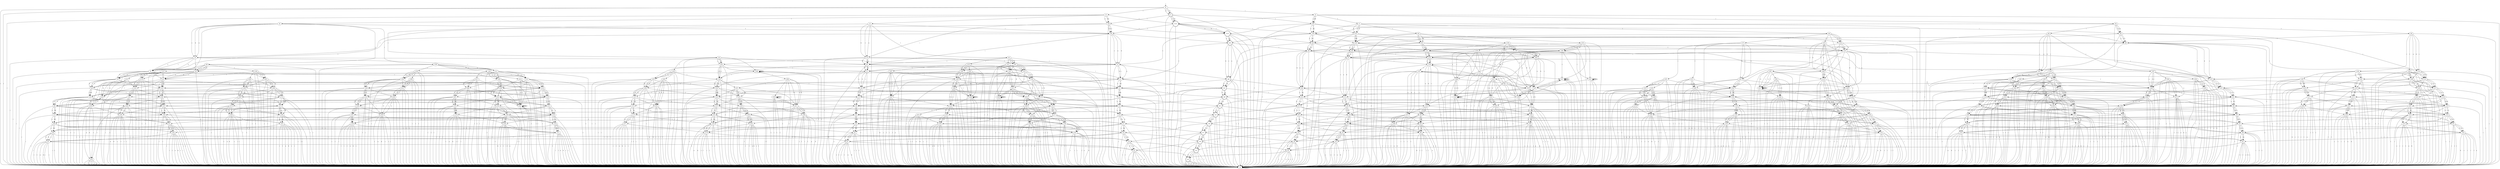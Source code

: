 digraph pda_L14 {
s0 [label="s0"];
s1 [label="s1", shape=doublecircle];
s2 [label="s2"];
s3 [label="s3"];
s4 [label="s4"];
s5 [label="s5"];
s6 [label="s6"];
s7 [label="s7"];
s8 [label="s8"];
s9 [label="s9"];
s10 [label="s10"];
s11 [label="s11"];
s12 [label="s12"];
s13 [label="s13"];
s14 [label="s14"];
s15 [label="s15"];
s16 [label="s16"];
s17 [label="s17"];
s18 [label="s18"];
s19 [label="s19"];
s20 [label="s20", shape=doublecircle];
s21 [label="s21"];
s22 [label="s22", shape=doublecircle];
s23 [label="s23"];
s24 [label="s24", shape=doublecircle];
s25 [label="s25", shape=doublecircle];
s26 [label="s26", shape=doublecircle];
s27 [label="s27", shape=doublecircle];
s28 [label="s28"];
s29 [label="s29"];
s30 [label="s30"];
s31 [label="s31"];
s32 [label="s32"];
s33 [label="s33"];
s34 [label="s34"];
s35 [label="s35"];
s36 [label="s36"];
s37 [label="s37"];
s38 [label="s38"];
s39 [label="s39"];
s40 [label="s40"];
s41 [label="s41"];
s42 [label="s42"];
s43 [label="s43"];
s44 [label="s44"];
s45 [label="s45"];
s46 [label="s46"];
s47 [label="s47"];
s48 [label="s48"];
s49 [label="s49"];
s50 [label="s50"];
s51 [label="s51"];
s52 [label="s52"];
s53 [label="s53"];
s54 [label="s54", shape=doublecircle];
s55 [label="s55"];
s56 [label="s56"];
s57 [label="s57"];
s58 [label="s58"];
s59 [label="s59"];
s60 [label="s60", shape=doublecircle];
s61 [label="s61", shape=doublecircle];
s62 [label="s62"];
s63 [label="s63"];
s64 [label="s64"];
s65 [label="s65", shape=doublecircle];
s66 [label="s66", shape=doublecircle];
s67 [label="s67"];
s68 [label="s68"];
s69 [label="s69"];
s70 [label="s70"];
s71 [label="s71"];
s72 [label="s72"];
s73 [label="s73"];
s74 [label="s74"];
s75 [label="s75"];
s76 [label="s76"];
s77 [label="s77"];
s78 [label="s78"];
s79 [label="s79"];
s80 [label="s80"];
s81 [label="s81"];
s82 [label="s82"];
s83 [label="s83"];
s84 [label="s84"];
s85 [label="s85"];
s86 [label="s86"];
s87 [label="s87"];
s88 [label="s88"];
s89 [label="s89"];
s90 [label="s90"];
s91 [label="s91"];
s92 [label="s92"];
s93 [label="s93"];
s94 [label="s94"];
s95 [label="s95"];
s96 [label="s96"];
s97 [label="s97"];
s98 [label="s98"];
s99 [label="s99"];
s100 [label="s100"];
s101 [label="s101"];
s102 [label="s102"];
s103 [label="s103"];
s104 [label="s104"];
s105 [label="s105"];
s106 [label="s106"];
s107 [label="s107"];
s108 [label="s108"];
s109 [label="s109"];
s110 [label="s110"];
s111 [label="s111"];
s112 [label="s112"];
s113 [label="s113"];
s114 [label="s114"];
s115 [label="s115"];
s116 [label="s116"];
s117 [label="s117"];
s118 [label="s118"];
s119 [label="s119"];
s120 [label="s120"];
s121 [label="s121"];
s122 [label="s122", shape=doublecircle];
s123 [label="s123", shape=doublecircle];
s124 [label="s124"];
s125 [label="s125"];
s126 [label="s126"];
s127 [label="s127"];
s128 [label="s128"];
s129 [label="s129"];
s130 [label="s130"];
s131 [label="s131"];
s132 [label="s132"];
s133 [label="s133"];
s134 [label="s134"];
s135 [label="s135"];
s136 [label="s136"];
s137 [label="s137"];
s138 [label="s138"];
s139 [label="s139"];
s140 [label="s140"];
s141 [label="s141"];
s142 [label="s142"];
s143 [label="s143"];
s144 [label="s144"];
s145 [label="s145"];
s146 [label="s146"];
s147 [label="s147"];
s148 [label="s148"];
s149 [label="s149"];
s150 [label="s150"];
s151 [label="s151"];
s152 [label="s152"];
s153 [label="s153"];
s154 [label="s154"];
s155 [label="s155"];
s156 [label="s156"];
s157 [label="s157"];
s158 [label="s158"];
s159 [label="s159"];
s160 [label="s160"];
s161 [label="s161"];
s162 [label="s162"];
s163 [label="s163"];
s164 [label="s164"];
s165 [label="s165"];
s166 [label="s166"];
s167 [label="s167"];
s168 [label="s168"];
s169 [label="s169"];
s170 [label="s170"];
s171 [label="s171"];
s172 [label="s172"];
s173 [label="s173"];
s174 [label="s174"];
s175 [label="s175"];
s176 [label="s176"];
s177 [label="s177"];
s178 [label="s178"];
s179 [label="s179"];
s180 [label="s180"];
s181 [label="s181"];
s182 [label="s182"];
s183 [label="s183"];
s184 [label="s184"];
s185 [label="s185"];
s186 [label="s186"];
s187 [label="s187"];
s188 [label="s188"];
s189 [label="s189"];
s190 [label="s190"];
s191 [label="s191"];
s192 [label="s192"];
s193 [label="s193"];
s194 [label="s194"];
s195 [label="s195"];
s196 [label="s196"];
s197 [label="s197"];
s198 [label="s198"];
s199 [label="s199"];
s200 [label="s200"];
s201 [label="s201"];
s202 [label="s202"];
s203 [label="s203"];
s204 [label="s204"];
s205 [label="s205"];
s206 [label="s206"];
s207 [label="s207"];
s208 [label="s208"];
s209 [label="s209"];
s210 [label="s210"];
s211 [label="s211"];
s212 [label="s212"];
s213 [label="s213"];
s214 [label="s214"];
s215 [label="s215"];
s216 [label="s216"];
s217 [label="s217"];
s218 [label="s218"];
s219 [label="s219"];
s220 [label="s220"];
s221 [label="s221"];
s222 [label="s222"];
s223 [label="s223"];
s224 [label="s224"];
s225 [label="s225"];
s226 [label="s226"];
s227 [label="s227"];
s228 [label="s228"];
s229 [label="s229"];
s230 [label="s230"];
s231 [label="s231"];
s232 [label="s232"];
s233 [label="s233"];
s234 [label="s234"];
s235 [label="s235"];
s236 [label="s236"];
s237 [label="s237"];
s238 [label="s238"];
s239 [label="s239"];
s240 [label="s240"];
s241 [label="s241"];
s242 [label="s242"];
s243 [label="s243"];
s244 [label="s244"];
s245 [label="s245"];
s246 [label="s246"];
s247 [label="s247"];
s248 [label="s248"];
s249 [label="s249"];
s250 [label="s250"];
s251 [label="s251"];
s252 [label="s252"];
s253 [label="s253"];
s254 [label="s254"];
s255 [label="s255"];
s256 [label="s256"];
s257 [label="s257"];
s258 [label="s258"];
s259 [label="s259"];
s260 [label="s260"];
s261 [label="s261"];
s262 [label="s262"];
s263 [label="s263"];
s264 [label="s264"];
s265 [label="s265"];
s266 [label="s266"];
s267 [label="s267"];
s268 [label="s268"];
s269 [label="s269"];
s270 [label="s270"];
s271 [label="s271"];
s272 [label="s272"];
s273 [label="s273"];
s274 [label="s274"];
s275 [label="s275"];
s276 [label="s276"];
s277 [label="s277"];
s278 [label="s278"];
s279 [label="s279"];
s280 [label="s280"];
s281 [label="s281"];
s282 [label="s282"];
s283 [label="s283"];
s284 [label="s284"];
s285 [label="s285"];
s286 [label="s286"];
s287 [label="s287"];
s288 [label="s288"];
s289 [label="s289"];
s290 [label="s290"];
s291 [label="s291"];
s292 [label="s292"];
s293 [label="s293"];
s294 [label="s294"];
s295 [label="s295"];
s296 [label="s296"];
s297 [label="s297"];
s298 [label="s298"];
s299 [label="s299"];
s300 [label="s300"];
s301 [label="s301"];
s302 [label="s302"];
s303 [label="s303"];
s304 [label="s304"];
s305 [label="s305"];
s306 [label="s306"];
s307 [label="s307"];
s308 [label="s308"];
s309 [label="s309"];
s310 [label="s310"];
s311 [label="s311"];
s312 [label="s312"];
s313 [label="s313"];
s314 [label="s314"];
s315 [label="s315"];
s316 [label="s316"];
s317 [label="s317"];
s318 [label="s318"];
s319 [label="s319"];
s320 [label="s320"];
s321 [label="s321"];
s322 [label="s322"];
s323 [label="s323"];
s324 [label="s324"];
s325 [label="s325"];
s326 [label="s326"];
s327 [label="s327"];
s328 [label="s328"];
s329 [label="s329"];
s330 [label="s330"];
s331 [label="s331"];
s332 [label="s332"];
s333 [label="s333"];
s334 [label="s334"];
s335 [label="s335"];
s336 [label="s336"];
s0 -> s2  [label="("];
s0 -> s3  [label="["];
s0 -> s1  [label="a"];
s0 -> s1  [label="b"];
s0 -> s1  [label="c"];
s0 -> s4  [label=")"];
s0 -> s4  [label="]"];
s1 -> s99  [label="("];
s1 -> s49  [label="["];
s1 -> s122  [label="a"];
s1 -> s122  [label="b"];
s1 -> s122  [label="c"];
s1 -> s4  [label=")"];
s1 -> s4  [label="]"];
s2 -> s34  [label="("];
s2 -> s7  [label="["];
s2 -> s99  [label="a"];
s2 -> s99  [label="b"];
s2 -> s99  [label="c"];
s2 -> s122  [label=")"];
s2 -> s4  [label="]"];
s3 -> s5  [label="("];
s3 -> s6  [label="["];
s3 -> s49  [label="a"];
s3 -> s49  [label="b"];
s3 -> s49  [label="c"];
s3 -> s4  [label=")"];
s3 -> s122  [label="]"];
s4 -> s4  [label="("];
s4 -> s4  [label="["];
s4 -> s4  [label="a"];
s4 -> s4  [label="b"];
s4 -> s4  [label="c"];
s4 -> s4  [label=")"];
s4 -> s4  [label="]"];
s5 -> s79  [label="("];
s5 -> s31  [label="["];
s5 -> s74  [label="a"];
s5 -> s74  [label="b"];
s5 -> s74  [label="c"];
s5 -> s64  [label=")"];
s5 -> s4  [label="]"];
s6 -> s109  [label="("];
s6 -> s38  [label="["];
s6 -> s8  [label="a"];
s6 -> s8  [label="b"];
s6 -> s8  [label="c"];
s6 -> s4  [label=")"];
s6 -> s64  [label="]"];
s7 -> s45  [label="("];
s7 -> s44  [label="["];
s7 -> s210  [label="a"];
s7 -> s210  [label="b"];
s7 -> s210  [label="c"];
s7 -> s4  [label=")"];
s7 -> s100  [label="]"];
s8 -> s112  [label="("];
s8 -> s50  [label="["];
s8 -> s9  [label="a"];
s8 -> s9  [label="b"];
s8 -> s9  [label="c"];
s8 -> s4  [label=")"];
s8 -> s75  [label="]"];
s9 -> s113  [label="("];
s9 -> s52  [label="["];
s9 -> s10  [label="a"];
s9 -> s10  [label="b"];
s9 -> s10  [label="c"];
s9 -> s4  [label=")"];
s9 -> s11  [label="]"];
s10 -> s134  [label="("];
s10 -> s105  [label="["];
s10 -> s40  [label="a"];
s10 -> s40  [label="b"];
s10 -> s40  [label="c"];
s10 -> s4  [label=")"];
s10 -> s12  [label="]"];
s11 -> s35  [label="("];
s11 -> s40  [label="["];
s11 -> s12  [label="a"];
s11 -> s12  [label="b"];
s11 -> s12  [label="c"];
s11 -> s4  [label=")"];
s11 -> s54  [label="]"];
s12 -> s73  [label="("];
s12 -> s53  [label="["];
s12 -> s13  [label="a"];
s12 -> s13  [label="b"];
s12 -> s13  [label="c"];
s12 -> s4  [label=")"];
s12 -> s60  [label="]"];
s13 -> s36  [label="("];
s13 -> s62  [label="["];
s13 -> s14  [label="a"];
s13 -> s14  [label="b"];
s13 -> s14  [label="c"];
s13 -> s4  [label=")"];
s13 -> s61  [label="]"];
s14 -> s42  [label="("];
s14 -> s15  [label="["];
s14 -> s16  [label="a"];
s14 -> s16  [label="b"];
s14 -> s16  [label="c"];
s14 -> s4  [label=")"];
s14 -> s25  [label="]"];
s15 -> s118  [label="("];
s15 -> s51  [label="["];
s15 -> s46  [label="a"];
s15 -> s46  [label="b"];
s15 -> s46  [label="c"];
s15 -> s4  [label=")"];
s15 -> s17  [label="]"];
s16 -> s43  [label="("];
s16 -> s46  [label="["];
s16 -> s17  [label="a"];
s16 -> s17  [label="b"];
s16 -> s17  [label="c"];
s16 -> s4  [label=")"];
s16 -> s26  [label="]"];
s17 -> s41  [label="("];
s17 -> s48  [label="["];
s17 -> s18  [label="a"];
s17 -> s18  [label="b"];
s17 -> s18  [label="c"];
s17 -> s4  [label=")"];
s17 -> s27  [label="]"];
s18 -> s37  [label="("];
s18 -> s47  [label="["];
s18 -> s19  [label="a"];
s18 -> s19  [label="b"];
s18 -> s19  [label="c"];
s18 -> s4  [label=")"];
s18 -> s20  [label="]"];
s19 -> s4  [label="("];
s19 -> s4  [label="["];
s19 -> s21  [label="a"];
s19 -> s21  [label="b"];
s19 -> s21  [label="c"];
s19 -> s4  [label=")"];
s19 -> s22  [label="]"];
s20 -> s23  [label="("];
s20 -> s21  [label="["];
s20 -> s22  [label="a"];
s20 -> s22  [label="b"];
s20 -> s22  [label="c"];
s20 -> s4  [label=")"];
s20 -> s4  [label="]"];
s21 -> s4  [label="("];
s21 -> s4  [label="["];
s21 -> s4  [label="a"];
s21 -> s4  [label="b"];
s21 -> s4  [label="c"];
s21 -> s4  [label=")"];
s21 -> s24  [label="]"];
s22 -> s4  [label="("];
s22 -> s4  [label="["];
s22 -> s24  [label="a"];
s22 -> s24  [label="b"];
s22 -> s24  [label="c"];
s22 -> s4  [label=")"];
s22 -> s4  [label="]"];
s23 -> s4  [label="("];
s23 -> s4  [label="["];
s23 -> s4  [label="a"];
s23 -> s4  [label="b"];
s23 -> s4  [label="c"];
s23 -> s24  [label=")"];
s23 -> s4  [label="]"];
s24 -> s4  [label="("];
s24 -> s4  [label="["];
s24 -> s4  [label="a"];
s24 -> s4  [label="b"];
s24 -> s4  [label="c"];
s24 -> s4  [label=")"];
s24 -> s4  [label="]"];
s25 -> s28  [label="("];
s25 -> s17  [label="["];
s25 -> s26  [label="a"];
s25 -> s26  [label="b"];
s25 -> s26  [label="c"];
s25 -> s4  [label=")"];
s25 -> s4  [label="]"];
s26 -> s29  [label="("];
s26 -> s18  [label="["];
s26 -> s27  [label="a"];
s26 -> s27  [label="b"];
s26 -> s27  [label="c"];
s26 -> s4  [label=")"];
s26 -> s4  [label="]"];
s27 -> s30  [label="("];
s27 -> s19  [label="["];
s27 -> s20  [label="a"];
s27 -> s20  [label="b"];
s27 -> s20  [label="c"];
s27 -> s4  [label=")"];
s27 -> s4  [label="]"];
s28 -> s80  [label="("];
s28 -> s32  [label="["];
s28 -> s29  [label="a"];
s28 -> s29  [label="b"];
s28 -> s29  [label="c"];
s28 -> s27  [label=")"];
s28 -> s4  [label="]"];
s29 -> s81  [label="("];
s29 -> s33  [label="["];
s29 -> s30  [label="a"];
s29 -> s30  [label="b"];
s29 -> s30  [label="c"];
s29 -> s20  [label=")"];
s29 -> s4  [label="]"];
s30 -> s4  [label="("];
s30 -> s4  [label="["];
s30 -> s23  [label="a"];
s30 -> s23  [label="b"];
s30 -> s23  [label="c"];
s30 -> s22  [label=")"];
s30 -> s4  [label="]"];
s31 -> s211  [label="("];
s31 -> s153  [label="["];
s31 -> s242  [label="a"];
s31 -> s242  [label="b"];
s31 -> s242  [label="c"];
s31 -> s4  [label=")"];
s31 -> s67  [label="]"];
s32 -> s4  [label="("];
s32 -> s4  [label="["];
s32 -> s33  [label="a"];
s32 -> s33  [label="b"];
s32 -> s33  [label="c"];
s32 -> s4  [label=")"];
s32 -> s30  [label="]"];
s33 -> s4  [label="("];
s33 -> s4  [label="["];
s33 -> s4  [label="a"];
s33 -> s4  [label="b"];
s33 -> s4  [label="c"];
s33 -> s4  [label=")"];
s33 -> s23  [label="]"];
s34 -> s84  [label="("];
s34 -> s39  [label="["];
s34 -> s85  [label="a"];
s34 -> s85  [label="b"];
s34 -> s85  [label="c"];
s34 -> s100  [label=")"];
s34 -> s4  [label="]"];
s35 -> s161  [label="("];
s35 -> s76  [label="["];
s35 -> s73  [label="a"];
s35 -> s73  [label="b"];
s35 -> s73  [label="c"];
s35 -> s13  [label=")"];
s35 -> s4  [label="]"];
s36 -> s82  [label="("];
s36 -> s77  [label="["];
s36 -> s42  [label="a"];
s36 -> s42  [label="b"];
s36 -> s42  [label="c"];
s36 -> s16  [label=")"];
s36 -> s4  [label="]"];
s37 -> s4  [label="("];
s37 -> s4  [label="["];
s37 -> s4  [label="a"];
s37 -> s4  [label="b"];
s37 -> s4  [label="c"];
s37 -> s21  [label=")"];
s37 -> s4  [label="]"];
s38 -> s110  [label="("];
s38 -> s138  [label="["];
s38 -> s50  [label="a"];
s38 -> s50  [label="b"];
s38 -> s50  [label="c"];
s38 -> s4  [label=")"];
s38 -> s9  [label="]"];
s39 -> s146  [label="("];
s39 -> s238  [label="["];
s39 -> s114  [label="a"];
s39 -> s114  [label="b"];
s39 -> s114  [label="c"];
s39 -> s4  [label=")"];
s39 -> s90  [label="]"];
s40 -> s119  [label="("];
s40 -> s106  [label="["];
s40 -> s53  [label="a"];
s40 -> s53  [label="b"];
s40 -> s53  [label="c"];
s40 -> s4  [label=")"];
s40 -> s13  [label="]"];
s41 -> s4  [label="("];
s41 -> s4  [label="["];
s41 -> s37  [label="a"];
s41 -> s37  [label="b"];
s41 -> s37  [label="c"];
s41 -> s19  [label=")"];
s41 -> s4  [label="]"];
s42 -> s139  [label="("];
s42 -> s156  [label="["];
s42 -> s43  [label="a"];
s42 -> s43  [label="b"];
s42 -> s43  [label="c"];
s42 -> s17  [label=")"];
s42 -> s4  [label="]"];
s43 -> s179  [label="("];
s43 -> s104  [label="["];
s43 -> s41  [label="a"];
s43 -> s41  [label="b"];
s43 -> s41  [label="c"];
s43 -> s18  [label=")"];
s43 -> s4  [label="]"];
s44 -> s173  [label="("];
s44 -> s225  [label="["];
s44 -> s234  [label="a"];
s44 -> s234  [label="b"];
s44 -> s234  [label="c"];
s44 -> s4  [label=")"];
s44 -> s160  [label="]"];
s45 -> s136  [label="("];
s45 -> s102  [label="["];
s45 -> s92  [label="a"];
s45 -> s92  [label="b"];
s45 -> s92  [label="c"];
s45 -> s160  [label=")"];
s45 -> s4  [label="]"];
s46 -> s111  [label="("];
s46 -> s182  [label="["];
s46 -> s48  [label="a"];
s46 -> s48  [label="b"];
s46 -> s48  [label="c"];
s46 -> s4  [label=")"];
s46 -> s18  [label="]"];
s47 -> s4  [label="("];
s47 -> s4  [label="["];
s47 -> s4  [label="a"];
s47 -> s4  [label="b"];
s47 -> s4  [label="c"];
s47 -> s4  [label=")"];
s47 -> s21  [label="]"];
s48 -> s4  [label="("];
s48 -> s4  [label="["];
s48 -> s47  [label="a"];
s48 -> s47  [label="b"];
s48 -> s47  [label="c"];
s48 -> s4  [label=")"];
s48 -> s19  [label="]"];
s49 -> s74  [label="("];
s49 -> s8  [label="["];
s49 -> s64  [label="a"];
s49 -> s64  [label="b"];
s49 -> s64  [label="c"];
s49 -> s4  [label=")"];
s49 -> s123  [label="]"];
s50 -> s178  [label="("];
s50 -> s262  [label="["];
s50 -> s52  [label="a"];
s50 -> s52  [label="b"];
s50 -> s52  [label="c"];
s50 -> s4  [label=")"];
s50 -> s10  [label="]"];
s51 -> s4  [label="("];
s51 -> s4  [label="["];
s51 -> s182  [label="a"];
s51 -> s182  [label="b"];
s51 -> s182  [label="c"];
s51 -> s4  [label=")"];
s51 -> s48  [label="]"];
s52 -> s142  [label="("];
s52 -> s263  [label="["];
s52 -> s105  [label="a"];
s52 -> s105  [label="b"];
s52 -> s105  [label="c"];
s52 -> s4  [label=")"];
s52 -> s40  [label="]"];
s53 -> s121  [label="("];
s53 -> s107  [label="["];
s53 -> s62  [label="a"];
s53 -> s62  [label="b"];
s53 -> s62  [label="c"];
s53 -> s4  [label=")"];
s53 -> s14  [label="]"];
s54 -> s55  [label="("];
s54 -> s13  [label="["];
s54 -> s60  [label="a"];
s54 -> s60  [label="b"];
s54 -> s60  [label="c"];
s54 -> s4  [label=")"];
s54 -> s4  [label="]"];
s55 -> s86  [label="("];
s55 -> s56  [label="["];
s55 -> s57  [label="a"];
s55 -> s57  [label="b"];
s55 -> s57  [label="c"];
s55 -> s61  [label=")"];
s55 -> s4  [label="]"];
s56 -> s93  [label="("];
s56 -> s103  [label="["];
s56 -> s58  [label="a"];
s56 -> s58  [label="b"];
s56 -> s58  [label="c"];
s56 -> s4  [label=")"];
s56 -> s63  [label="]"];
s57 -> s83  [label="("];
s57 -> s58  [label="["];
s57 -> s63  [label="a"];
s57 -> s63  [label="b"];
s57 -> s63  [label="c"];
s57 -> s25  [label=")"];
s57 -> s4  [label="]"];
s58 -> s94  [label="("];
s58 -> s117  [label="["];
s58 -> s59  [label="a"];
s58 -> s59  [label="b"];
s58 -> s59  [label="c"];
s58 -> s4  [label=")"];
s58 -> s28  [label="]"];
s59 -> s95  [label="("];
s59 -> s151  [label="["];
s59 -> s32  [label="a"];
s59 -> s32  [label="b"];
s59 -> s32  [label="c"];
s59 -> s4  [label=")"];
s59 -> s29  [label="]"];
s60 -> s57  [label="("];
s60 -> s14  [label="["];
s60 -> s61  [label="a"];
s60 -> s61  [label="b"];
s60 -> s61  [label="c"];
s60 -> s4  [label=")"];
s60 -> s4  [label="]"];
s61 -> s63  [label="("];
s61 -> s16  [label="["];
s61 -> s25  [label="a"];
s61 -> s25  [label="b"];
s61 -> s25  [label="c"];
s61 -> s4  [label=")"];
s61 -> s4  [label="]"];
s62 -> s120  [label="("];
s62 -> s108  [label="["];
s62 -> s15  [label="a"];
s62 -> s15  [label="b"];
s62 -> s15  [label="c"];
s62 -> s4  [label=")"];
s62 -> s16  [label="]"];
s63 -> s87  [label="("];
s63 -> s59  [label="["];
s63 -> s28  [label="a"];
s63 -> s28  [label="b"];
s63 -> s28  [label="c"];
s63 -> s26  [label=")"];
s63 -> s4  [label="]"];
s64 -> s67  [label="("];
s64 -> s9  [label="["];
s64 -> s75  [label="a"];
s64 -> s75  [label="b"];
s64 -> s75  [label="c"];
s64 -> s4  [label=")"];
s64 -> s65  [label="]"];
s65 -> s68  [label="("];
s65 -> s11  [label="["];
s65 -> s66  [label="a"];
s65 -> s66  [label="b"];
s65 -> s66  [label="c"];
s65 -> s4  [label=")"];
s65 -> s4  [label="]"];
s66 -> s69  [label="("];
s66 -> s12  [label="["];
s66 -> s54  [label="a"];
s66 -> s54  [label="b"];
s66 -> s54  [label="c"];
s66 -> s4  [label=")"];
s66 -> s4  [label="]"];
s67 -> s201  [label="("];
s67 -> s152  [label="["];
s67 -> s71  [label="a"];
s67 -> s71  [label="b"];
s67 -> s71  [label="c"];
s67 -> s11  [label=")"];
s67 -> s4  [label="]"];
s68 -> s101  [label="("];
s68 -> s70  [label="["];
s68 -> s69  [label="a"];
s68 -> s69  [label="b"];
s68 -> s69  [label="c"];
s68 -> s54  [label=")"];
s68 -> s4  [label="]"];
s69 -> s91  [label="("];
s69 -> s72  [label="["];
s69 -> s55  [label="a"];
s69 -> s55  [label="b"];
s69 -> s55  [label="c"];
s69 -> s60  [label=")"];
s69 -> s4  [label="]"];
s70 -> s130  [label="("];
s70 -> s169  [label="["];
s70 -> s72  [label="a"];
s70 -> s72  [label="b"];
s70 -> s72  [label="c"];
s70 -> s4  [label=")"];
s70 -> s55  [label="]"];
s71 -> s162  [label="("];
s71 -> s159  [label="["];
s71 -> s35  [label="a"];
s71 -> s35  [label="b"];
s71 -> s35  [label="c"];
s71 -> s12  [label=")"];
s71 -> s4  [label="]"];
s72 -> s144  [label="("];
s72 -> s154  [label="["];
s72 -> s56  [label="a"];
s72 -> s56  [label="b"];
s72 -> s56  [label="c"];
s72 -> s4  [label=")"];
s72 -> s57  [label="]"];
s73 -> s137  [label="("];
s73 -> s78  [label="["];
s73 -> s36  [label="a"];
s73 -> s36  [label="b"];
s73 -> s36  [label="c"];
s73 -> s14  [label=")"];
s73 -> s4  [label="]"];
s74 -> s202  [label="("];
s74 -> s242  [label="["];
s74 -> s67  [label="a"];
s74 -> s67  [label="b"];
s74 -> s67  [label="c"];
s74 -> s75  [label=")"];
s74 -> s4  [label="]"];
s75 -> s71  [label="("];
s75 -> s10  [label="["];
s75 -> s11  [label="a"];
s75 -> s11  [label="b"];
s75 -> s11  [label="c"];
s75 -> s4  [label=")"];
s75 -> s66  [label="]"];
s76 -> s246  [label="("];
s76 -> s232  [label="["];
s76 -> s78  [label="a"];
s76 -> s78  [label="b"];
s76 -> s78  [label="c"];
s76 -> s4  [label=")"];
s76 -> s36  [label="]"];
s77 -> s298  [label="("];
s77 -> s256  [label="["];
s77 -> s156  [label="a"];
s77 -> s156  [label="b"];
s77 -> s156  [label="c"];
s77 -> s4  [label=")"];
s77 -> s43  [label="]"];
s78 -> s324  [label="("];
s78 -> s233  [label="["];
s78 -> s77  [label="a"];
s78 -> s77  [label="b"];
s78 -> s77  [label="c"];
s78 -> s4  [label=")"];
s78 -> s42  [label="]"];
s79 -> s166  [label="("];
s79 -> s140  [label="["];
s79 -> s202  [label="a"];
s79 -> s202  [label="b"];
s79 -> s202  [label="c"];
s79 -> s67  [label=")"];
s79 -> s4  [label="]"];
s80 -> s4  [label="("];
s80 -> s4  [label="["];
s80 -> s81  [label="a"];
s80 -> s81  [label="b"];
s80 -> s81  [label="c"];
s80 -> s30  [label=")"];
s80 -> s4  [label="]"];
s81 -> s4  [label="("];
s81 -> s4  [label="["];
s81 -> s4  [label="a"];
s81 -> s4  [label="b"];
s81 -> s4  [label="c"];
s81 -> s23  [label=")"];
s81 -> s4  [label="]"];
s82 -> s241  [label="("];
s82 -> s277  [label="["];
s82 -> s139  [label="a"];
s82 -> s139  [label="b"];
s82 -> s139  [label="c"];
s82 -> s43  [label=")"];
s82 -> s4  [label="]"];
s83 -> s89  [label="("];
s83 -> s97  [label="["];
s83 -> s87  [label="a"];
s83 -> s87  [label="b"];
s83 -> s87  [label="c"];
s83 -> s28  [label=")"];
s83 -> s4  [label="]"];
s84 -> s141  [label="("];
s84 -> s197  [label="["];
s84 -> s207  [label="a"];
s84 -> s207  [label="b"];
s84 -> s207  [label="c"];
s84 -> s90  [label=")"];
s84 -> s4  [label="]"];
s85 -> s207  [label="("];
s85 -> s114  [label="["];
s85 -> s90  [label="a"];
s85 -> s90  [label="b"];
s85 -> s90  [label="c"];
s85 -> s88  [label=")"];
s85 -> s4  [label="]"];
s86 -> s98  [label="("];
s86 -> s133  [label="["];
s86 -> s83  [label="a"];
s86 -> s83  [label="b"];
s86 -> s83  [label="c"];
s86 -> s63  [label=")"];
s86 -> s4  [label="]"];
s87 -> s125  [label="("];
s87 -> s145  [label="["];
s87 -> s80  [label="a"];
s87 -> s80  [label="b"];
s87 -> s80  [label="c"];
s87 -> s29  [label=")"];
s87 -> s4  [label="]"];
s88 -> s135  [label="("];
s88 -> s96  [label="["];
s88 -> s68  [label="a"];
s88 -> s68  [label="b"];
s88 -> s68  [label="c"];
s88 -> s66  [label=")"];
s88 -> s4  [label="]"];
s89 -> s4  [label="("];
s89 -> s4  [label="["];
s89 -> s125  [label="a"];
s89 -> s125  [label="b"];
s89 -> s125  [label="c"];
s89 -> s80  [label=")"];
s89 -> s4  [label="]"];
s90 -> s126  [label="("];
s90 -> s115  [label="["];
s90 -> s135  [label="a"];
s90 -> s135  [label="b"];
s90 -> s135  [label="c"];
s90 -> s68  [label=")"];
s90 -> s4  [label="]"];
s91 -> s127  [label="("];
s91 -> s116  [label="["];
s91 -> s86  [label="a"];
s91 -> s86  [label="b"];
s91 -> s86  [label="c"];
s91 -> s57  [label=")"];
s91 -> s4  [label="]"];
s92 -> s196  [label="("];
s92 -> s208  [label="["];
s92 -> s131  [label="a"];
s92 -> s131  [label="b"];
s92 -> s131  [label="c"];
s92 -> s96  [label=")"];
s92 -> s4  [label="]"];
s93 -> s183  [label="("];
s93 -> s209  [label="["];
s93 -> s94  [label="a"];
s93 -> s94  [label="b"];
s93 -> s94  [label="c"];
s93 -> s59  [label=")"];
s93 -> s4  [label="]"];
s94 -> s4  [label="("];
s94 -> s4  [label="["];
s94 -> s95  [label="a"];
s94 -> s95  [label="b"];
s94 -> s95  [label="c"];
s94 -> s32  [label=")"];
s94 -> s4  [label="]"];
s95 -> s4  [label="("];
s95 -> s4  [label="["];
s95 -> s4  [label="a"];
s95 -> s4  [label="b"];
s95 -> s4  [label="c"];
s95 -> s33  [label=")"];
s95 -> s4  [label="]"];
s96 -> s132  [label="("];
s96 -> s186  [label="["];
s96 -> s70  [label="a"];
s96 -> s70  [label="b"];
s96 -> s70  [label="c"];
s96 -> s4  [label=")"];
s96 -> s69  [label="]"];
s97 -> s4  [label="("];
s97 -> s4  [label="["];
s97 -> s145  [label="a"];
s97 -> s145  [label="b"];
s97 -> s145  [label="c"];
s97 -> s4  [label=")"];
s97 -> s80  [label="]"];
s98 -> s248  [label="("];
s98 -> s273  [label="["];
s98 -> s89  [label="a"];
s98 -> s89  [label="b"];
s98 -> s89  [label="c"];
s98 -> s87  [label=")"];
s98 -> s4  [label="]"];
s99 -> s85  [label="("];
s99 -> s210  [label="["];
s99 -> s100  [label="a"];
s99 -> s100  [label="b"];
s99 -> s100  [label="c"];
s99 -> s123  [label=")"];
s99 -> s4  [label="]"];
s100 -> s90  [label="("];
s100 -> s160  [label="["];
s100 -> s88  [label="a"];
s100 -> s88  [label="b"];
s100 -> s88  [label="c"];
s100 -> s65  [label=")"];
s100 -> s4  [label="]"];
s101 -> s128  [label="("];
s101 -> s124  [label="["];
s101 -> s91  [label="a"];
s101 -> s91  [label="b"];
s101 -> s91  [label="c"];
s101 -> s55  [label=")"];
s101 -> s4  [label="]"];
s102 -> s331  [label="("];
s102 -> s257  [label="["];
s102 -> s208  [label="a"];
s102 -> s208  [label="b"];
s102 -> s208  [label="c"];
s102 -> s4  [label=")"];
s102 -> s131  [label="]"];
s103 -> s243  [label="("];
s103 -> s255  [label="["];
s103 -> s117  [label="a"];
s103 -> s117  [label="b"];
s103 -> s117  [label="c"];
s103 -> s4  [label=")"];
s103 -> s59  [label="]"];
s104 -> s4  [label="("];
s104 -> s4  [label="["];
s104 -> s4  [label="a"];
s104 -> s4  [label="b"];
s104 -> s4  [label="c"];
s104 -> s4  [label=")"];
s104 -> s37  [label="]"];
s105 -> s143  [label="("];
s105 -> s170  [label="["];
s105 -> s106  [label="a"];
s105 -> s106  [label="b"];
s105 -> s106  [label="c"];
s105 -> s4  [label=")"];
s105 -> s53  [label="]"];
s106 -> s194  [label="("];
s106 -> s171  [label="["];
s106 -> s107  [label="a"];
s106 -> s107  [label="b"];
s106 -> s107  [label="c"];
s106 -> s4  [label=")"];
s106 -> s62  [label="]"];
s107 -> s195  [label="("];
s107 -> s236  [label="["];
s107 -> s108  [label="a"];
s107 -> s108  [label="b"];
s107 -> s108  [label="c"];
s107 -> s4  [label=")"];
s107 -> s15  [label="]"];
s108 -> s4  [label="("];
s108 -> s237  [label="["];
s108 -> s51  [label="a"];
s108 -> s51  [label="b"];
s108 -> s51  [label="c"];
s108 -> s4  [label=")"];
s108 -> s46  [label="]"];
s109 -> s190  [label="("];
s109 -> s158  [label="["];
s109 -> s112  [label="a"];
s109 -> s112  [label="b"];
s109 -> s112  [label="c"];
s109 -> s9  [label=")"];
s109 -> s4  [label="]"];
s110 -> s4  [label="("];
s110 -> s213  [label="["];
s110 -> s178  [label="a"];
s110 -> s178  [label="b"];
s110 -> s178  [label="c"];
s110 -> s52  [label=")"];
s110 -> s4  [label="]"];
s111 -> s4  [label="("];
s111 -> s4  [label="["];
s111 -> s4  [label="a"];
s111 -> s4  [label="b"];
s111 -> s4  [label="c"];
s111 -> s47  [label=")"];
s111 -> s4  [label="]"];
s112 -> s205  [label="("];
s112 -> s163  [label="["];
s112 -> s113  [label="a"];
s112 -> s113  [label="b"];
s112 -> s113  [label="c"];
s112 -> s10  [label=")"];
s112 -> s4  [label="]"];
s113 -> s206  [label="("];
s113 -> s164  [label="["];
s113 -> s134  [label="a"];
s113 -> s134  [label="b"];
s113 -> s134  [label="c"];
s113 -> s40  [label=")"];
s113 -> s4  [label="]"];
s114 -> s261  [label="("];
s114 -> s288  [label="["];
s114 -> s115  [label="a"];
s114 -> s115  [label="b"];
s114 -> s115  [label="c"];
s114 -> s4  [label=")"];
s114 -> s135  [label="]"];
s115 -> s150  [label="("];
s115 -> s252  [label="["];
s115 -> s172  [label="a"];
s115 -> s172  [label="b"];
s115 -> s172  [label="c"];
s115 -> s4  [label=")"];
s115 -> s101  [label="]"];
s116 -> s200  [label="("];
s116 -> s253  [label="["];
s116 -> s133  [label="a"];
s116 -> s133  [label="b"];
s116 -> s133  [label="c"];
s116 -> s4  [label=")"];
s116 -> s83  [label="]"];
s117 -> s4  [label="("];
s117 -> s4  [label="["];
s117 -> s151  [label="a"];
s117 -> s151  [label="b"];
s117 -> s151  [label="c"];
s117 -> s4  [label=")"];
s117 -> s32  [label="]"];
s118 -> s4  [label="("];
s118 -> s4  [label="["];
s118 -> s111  [label="a"];
s118 -> s111  [label="b"];
s118 -> s111  [label="c"];
s118 -> s48  [label=")"];
s118 -> s4  [label="]"];
s119 -> s216  [label="("];
s119 -> s165  [label="["];
s119 -> s121  [label="a"];
s119 -> s121  [label="b"];
s119 -> s121  [label="c"];
s119 -> s62  [label=")"];
s119 -> s4  [label="]"];
s120 -> s240  [label="("];
s120 -> s184  [label="["];
s120 -> s118  [label="a"];
s120 -> s118  [label="b"];
s120 -> s118  [label="c"];
s120 -> s46  [label=")"];
s120 -> s4  [label="]"];
s121 -> s284  [label="("];
s121 -> s185  [label="["];
s121 -> s120  [label="a"];
s121 -> s120  [label="b"];
s121 -> s120  [label="c"];
s121 -> s15  [label=")"];
s121 -> s4  [label="]"];
s122 -> s100  [label="("];
s122 -> s64  [label="["];
s122 -> s123  [label="a"];
s122 -> s123  [label="b"];
s122 -> s123  [label="c"];
s122 -> s4  [label=")"];
s122 -> s4  [label="]"];
s123 -> s88  [label="("];
s123 -> s75  [label="["];
s123 -> s65  [label="a"];
s123 -> s65  [label="b"];
s123 -> s65  [label="c"];
s123 -> s4  [label=")"];
s123 -> s4  [label="]"];
s124 -> s221  [label="("];
s124 -> s307  [label="["];
s124 -> s116  [label="a"];
s124 -> s116  [label="b"];
s124 -> s116  [label="c"];
s124 -> s4  [label=")"];
s124 -> s86  [label="]"];
s125 -> s4  [label="("];
s125 -> s4  [label="["];
s125 -> s4  [label="a"];
s125 -> s4  [label="b"];
s125 -> s4  [label="c"];
s125 -> s81  [label=")"];
s125 -> s4  [label="]"];
s126 -> s176  [label="("];
s126 -> s199  [label="["];
s126 -> s129  [label="a"];
s126 -> s129  [label="b"];
s126 -> s129  [label="c"];
s126 -> s101  [label=")"];
s126 -> s4  [label="]"];
s127 -> s212  [label="("];
s127 -> s258  [label="["];
s127 -> s98  [label="a"];
s127 -> s98  [label="b"];
s127 -> s98  [label="c"];
s127 -> s83  [label=")"];
s127 -> s4  [label="]"];
s128 -> s198  [label="("];
s128 -> s282  [label="["];
s128 -> s127  [label="a"];
s128 -> s127  [label="b"];
s128 -> s127  [label="c"];
s128 -> s86  [label=")"];
s128 -> s4  [label="]"];
s129 -> s235  [label="("];
s129 -> s268  [label="["];
s129 -> s128  [label="a"];
s129 -> s128  [label="b"];
s129 -> s128  [label="c"];
s129 -> s91  [label=")"];
s129 -> s4  [label="]"];
s130 -> s147  [label="("];
s130 -> s155  [label="["];
s130 -> s144  [label="a"];
s130 -> s144  [label="b"];
s130 -> s144  [label="c"];
s130 -> s56  [label=")"];
s130 -> s4  [label="]"];
s131 -> s203  [label="("];
s131 -> s167  [label="["];
s131 -> s132  [label="a"];
s131 -> s132  [label="b"];
s131 -> s132  [label="c"];
s131 -> s70  [label=")"];
s131 -> s4  [label="]"];
s132 -> s219  [label="("];
s132 -> s168  [label="["];
s132 -> s130  [label="a"];
s132 -> s130  [label="b"];
s132 -> s130  [label="c"];
s132 -> s72  [label=")"];
s132 -> s4  [label="]"];
s133 -> s4  [label="("];
s133 -> s275  [label="["];
s133 -> s97  [label="a"];
s133 -> s97  [label="b"];
s133 -> s97  [label="c"];
s133 -> s4  [label=")"];
s133 -> s87  [label="]"];
s134 -> s223  [label="("];
s134 -> s214  [label="["];
s134 -> s119  [label="a"];
s134 -> s119  [label="b"];
s134 -> s119  [label="c"];
s134 -> s53  [label=")"];
s134 -> s4  [label="]"];
s135 -> s129  [label="("];
s135 -> s172  [label="["];
s135 -> s101  [label="a"];
s135 -> s101  [label="b"];
s135 -> s101  [label="c"];
s135 -> s69  [label=")"];
s135 -> s4  [label="]"];
s136 -> s229  [label="("];
s136 -> s226  [label="["];
s136 -> s196  [label="a"];
s136 -> s196  [label="b"];
s136 -> s196  [label="c"];
s136 -> s131  [label=")"];
s136 -> s4  [label="]"];
s137 -> s180  [label="("];
s137 -> s175  [label="["];
s137 -> s82  [label="a"];
s137 -> s82  [label="b"];
s137 -> s82  [label="c"];
s137 -> s42  [label=")"];
s137 -> s4  [label="]"];
s138 -> s4  [label="("];
s138 -> s249  [label="["];
s138 -> s262  [label="a"];
s138 -> s262  [label="b"];
s138 -> s262  [label="c"];
s138 -> s4  [label=")"];
s138 -> s52  [label="]"];
s139 -> s4  [label="("];
s139 -> s4  [label="["];
s139 -> s179  [label="a"];
s139 -> s179  [label="b"];
s139 -> s179  [label="c"];
s139 -> s41  [label=")"];
s139 -> s4  [label="]"];
s140 -> s4  [label="("];
s140 -> s320  [label="["];
s140 -> s322  [label="a"];
s140 -> s322  [label="b"];
s140 -> s322  [label="c"];
s140 -> s4  [label=")"];
s140 -> s201  [label="]"];
s141 -> s295  [label="("];
s141 -> s283  [label="["];
s141 -> s244  [label="a"];
s141 -> s244  [label="b"];
s141 -> s244  [label="c"];
s141 -> s126  [label=")"];
s141 -> s4  [label="]"];
s142 -> s4  [label="("];
s142 -> s250  [label="["];
s142 -> s143  [label="a"];
s142 -> s143  [label="b"];
s142 -> s143  [label="c"];
s142 -> s106  [label=")"];
s142 -> s4  [label="]"];
s143 -> s4  [label="("];
s143 -> s318  [label="["];
s143 -> s194  [label="a"];
s143 -> s194  [label="b"];
s143 -> s194  [label="c"];
s143 -> s107  [label=")"];
s143 -> s4  [label="]"];
s144 -> s148  [label="("];
s144 -> s157  [label="["];
s144 -> s93  [label="a"];
s144 -> s93  [label="b"];
s144 -> s93  [label="c"];
s144 -> s58  [label=")"];
s144 -> s4  [label="]"];
s145 -> s4  [label="("];
s145 -> s4  [label="["];
s145 -> s4  [label="a"];
s145 -> s4  [label="b"];
s145 -> s4  [label="c"];
s145 -> s4  [label=")"];
s145 -> s81  [label="]"];
s146 -> s149  [label="("];
s146 -> s4  [label="["];
s146 -> s261  [label="a"];
s146 -> s261  [label="b"];
s146 -> s261  [label="c"];
s146 -> s115  [label=")"];
s146 -> s4  [label="]"];
s147 -> s4  [label="("];
s147 -> s4  [label="["];
s147 -> s148  [label="a"];
s147 -> s148  [label="b"];
s147 -> s148  [label="c"];
s147 -> s93  [label=")"];
s147 -> s4  [label="]"];
s148 -> s4  [label="("];
s148 -> s4  [label="["];
s148 -> s183  [label="a"];
s148 -> s183  [label="b"];
s148 -> s183  [label="c"];
s148 -> s94  [label=")"];
s148 -> s4  [label="]"];
s149 -> s4  [label="("];
s149 -> s4  [label="["];
s149 -> s220  [label="a"];
s149 -> s220  [label="b"];
s149 -> s220  [label="c"];
s149 -> s150  [label=")"];
s149 -> s4  [label="]"];
s150 -> s177  [label="("];
s150 -> s4  [label="["];
s150 -> s271  [label="a"];
s150 -> s271  [label="b"];
s150 -> s271  [label="c"];
s150 -> s124  [label=")"];
s150 -> s4  [label="]"];
s151 -> s4  [label="("];
s151 -> s4  [label="["];
s151 -> s4  [label="a"];
s151 -> s4  [label="b"];
s151 -> s4  [label="c"];
s151 -> s4  [label=")"];
s151 -> s33  [label="]"];
s152 -> s311  [label="("];
s152 -> s188  [label="["];
s152 -> s159  [label="a"];
s152 -> s159  [label="b"];
s152 -> s159  [label="c"];
s152 -> s4  [label=")"];
s152 -> s35  [label="]"];
s153 -> s297  [label="("];
s153 -> s293  [label="["];
s153 -> s294  [label="a"];
s153 -> s294  [label="b"];
s153 -> s294  [label="c"];
s153 -> s4  [label=")"];
s153 -> s152  [label="]"];
s154 -> s193  [label="("];
s154 -> s259  [label="["];
s154 -> s103  [label="a"];
s154 -> s103  [label="b"];
s154 -> s103  [label="c"];
s154 -> s4  [label=")"];
s154 -> s58  [label="]"];
s155 -> s4  [label="("];
s155 -> s257  [label="["];
s155 -> s157  [label="a"];
s155 -> s157  [label="b"];
s155 -> s157  [label="c"];
s155 -> s4  [label=")"];
s155 -> s93  [label="]"];
s156 -> s4  [label="("];
s156 -> s4  [label="["];
s156 -> s104  [label="a"];
s156 -> s104  [label="b"];
s156 -> s104  [label="c"];
s156 -> s4  [label=")"];
s156 -> s41  [label="]"];
s157 -> s4  [label="("];
s157 -> s4  [label="["];
s157 -> s209  [label="a"];
s157 -> s209  [label="b"];
s157 -> s209  [label="c"];
s157 -> s4  [label=")"];
s157 -> s94  [label="]"];
s158 -> s299  [label="("];
s158 -> s4  [label="["];
s158 -> s163  [label="a"];
s158 -> s163  [label="b"];
s158 -> s163  [label="c"];
s158 -> s4  [label=")"];
s158 -> s113  [label="]"];
s159 -> s325  [label="("];
s159 -> s189  [label="["];
s159 -> s76  [label="a"];
s159 -> s76  [label="b"];
s159 -> s76  [label="c"];
s159 -> s4  [label=")"];
s159 -> s73  [label="]"];
s160 -> s131  [label="("];
s160 -> s187  [label="["];
s160 -> s96  [label="a"];
s160 -> s96  [label="b"];
s160 -> s96  [label="c"];
s160 -> s4  [label=")"];
s160 -> s68  [label="]"];
s161 -> s230  [label="("];
s161 -> s174  [label="["];
s161 -> s137  [label="a"];
s161 -> s137  [label="b"];
s161 -> s137  [label="c"];
s161 -> s36  [label=")"];
s161 -> s4  [label="]"];
s162 -> s231  [label="("];
s162 -> s227  [label="["];
s162 -> s161  [label="a"];
s162 -> s161  [label="b"];
s162 -> s161  [label="c"];
s162 -> s73  [label=")"];
s162 -> s4  [label="]"];
s163 -> s312  [label="("];
s163 -> s4  [label="["];
s163 -> s164  [label="a"];
s163 -> s164  [label="b"];
s163 -> s164  [label="c"];
s163 -> s4  [label=")"];
s163 -> s134  [label="]"];
s164 -> s328  [label="("];
s164 -> s4  [label="["];
s164 -> s214  [label="a"];
s164 -> s214  [label="b"];
s164 -> s214  [label="c"];
s164 -> s4  [label=")"];
s164 -> s119  [label="]"];
s165 -> s329  [label="("];
s165 -> s4  [label="["];
s165 -> s185  [label="a"];
s165 -> s185  [label="b"];
s165 -> s185  [label="c"];
s165 -> s4  [label=")"];
s165 -> s120  [label="]"];
s166 -> s286  [label="("];
s166 -> s4  [label="["];
s166 -> s166  [label="a"];
s166 -> s166  [label="b"];
s166 -> s166  [label="c"];
s166 -> s201  [label=")"];
s166 -> s4  [label="]"];
s167 -> s4  [label="("];
s167 -> s257  [label="["];
s167 -> s168  [label="a"];
s167 -> s168  [label="b"];
s167 -> s168  [label="c"];
s167 -> s4  [label=")"];
s167 -> s130  [label="]"];
s168 -> s4  [label="("];
s168 -> s257  [label="["];
s168 -> s155  [label="a"];
s168 -> s155  [label="b"];
s168 -> s155  [label="c"];
s168 -> s4  [label=")"];
s168 -> s144  [label="]"];
s169 -> s192  [label="("];
s169 -> s245  [label="["];
s169 -> s154  [label="a"];
s169 -> s154  [label="b"];
s169 -> s154  [label="c"];
s169 -> s4  [label=")"];
s169 -> s56  [label="]"];
s170 -> s4  [label="("];
s170 -> s274  [label="["];
s170 -> s171  [label="a"];
s170 -> s171  [label="b"];
s170 -> s171  [label="c"];
s170 -> s4  [label=")"];
s170 -> s107  [label="]"];
s171 -> s4  [label="("];
s171 -> s290  [label="["];
s171 -> s236  [label="a"];
s171 -> s236  [label="b"];
s171 -> s236  [label="c"];
s171 -> s4  [label=")"];
s171 -> s108  [label="]"];
s172 -> s271  [label="("];
s172 -> s313  [label="["];
s172 -> s124  [label="a"];
s172 -> s124  [label="b"];
s172 -> s124  [label="c"];
s172 -> s4  [label=")"];
s172 -> s91  [label="]"];
s173 -> s191  [label="("];
s173 -> s215  [label="["];
s173 -> s181  [label="a"];
s173 -> s181  [label="b"];
s173 -> s181  [label="c"];
s173 -> s187  [label=")"];
s173 -> s4  [label="]"];
s174 -> s4  [label="("];
s174 -> s4  [label="["];
s174 -> s175  [label="a"];
s174 -> s175  [label="b"];
s174 -> s175  [label="c"];
s174 -> s4  [label=")"];
s174 -> s82  [label="]"];
s175 -> s4  [label="("];
s175 -> s4  [label="["];
s175 -> s277  [label="a"];
s175 -> s277  [label="b"];
s175 -> s277  [label="c"];
s175 -> s4  [label=")"];
s175 -> s139  [label="]"];
s176 -> s300  [label="("];
s176 -> s310  [label="["];
s176 -> s235  [label="a"];
s176 -> s235  [label="b"];
s176 -> s235  [label="c"];
s176 -> s128  [label=")"];
s176 -> s4  [label="]"];
s177 -> s4  [label="("];
s177 -> s4  [label="["];
s177 -> s309  [label="a"];
s177 -> s309  [label="b"];
s177 -> s309  [label="c"];
s177 -> s221  [label=")"];
s177 -> s4  [label="]"];
s178 -> s4  [label="("];
s178 -> s250  [label="["];
s178 -> s142  [label="a"];
s178 -> s142  [label="b"];
s178 -> s142  [label="c"];
s178 -> s105  [label=")"];
s178 -> s4  [label="]"];
s179 -> s4  [label="("];
s179 -> s4  [label="["];
s179 -> s4  [label="a"];
s179 -> s4  [label="b"];
s179 -> s4  [label="c"];
s179 -> s37  [label=")"];
s179 -> s4  [label="]"];
s180 -> s4  [label="("];
s180 -> s4  [label="["];
s180 -> s241  [label="a"];
s180 -> s241  [label="b"];
s180 -> s241  [label="c"];
s180 -> s139  [label=")"];
s180 -> s4  [label="]"];
s181 -> s222  [label="("];
s181 -> s281  [label="["];
s181 -> s204  [label="a"];
s181 -> s204  [label="b"];
s181 -> s204  [label="c"];
s181 -> s186  [label=")"];
s181 -> s4  [label="]"];
s182 -> s4  [label="("];
s182 -> s4  [label="["];
s182 -> s4  [label="a"];
s182 -> s4  [label="b"];
s182 -> s4  [label="c"];
s182 -> s4  [label=")"];
s182 -> s47  [label="]"];
s183 -> s4  [label="("];
s183 -> s4  [label="["];
s183 -> s4  [label="a"];
s183 -> s4  [label="b"];
s183 -> s4  [label="c"];
s183 -> s95  [label=")"];
s183 -> s4  [label="]"];
s184 -> s4  [label="("];
s184 -> s4  [label="["];
s184 -> s4  [label="a"];
s184 -> s4  [label="b"];
s184 -> s4  [label="c"];
s184 -> s4  [label=")"];
s184 -> s111  [label="]"];
s185 -> s4  [label="("];
s185 -> s4  [label="["];
s185 -> s184  [label="a"];
s185 -> s184  [label="b"];
s185 -> s184  [label="c"];
s185 -> s4  [label=")"];
s185 -> s118  [label="]"];
s186 -> s239  [label="("];
s186 -> s260  [label="["];
s186 -> s169  [label="a"];
s186 -> s169  [label="b"];
s186 -> s169  [label="c"];
s186 -> s4  [label=")"];
s186 -> s72  [label="]"];
s187 -> s204  [label="("];
s187 -> s270  [label="["];
s187 -> s186  [label="a"];
s187 -> s186  [label="b"];
s187 -> s186  [label="c"];
s187 -> s4  [label=")"];
s187 -> s70  [label="]"];
s188 -> s302  [label="("];
s188 -> s306  [label="["];
s188 -> s189  [label="a"];
s188 -> s189  [label="b"];
s188 -> s189  [label="c"];
s188 -> s4  [label=")"];
s188 -> s76  [label="]"];
s189 -> s4  [label="("];
s189 -> s306  [label="["];
s189 -> s232  [label="a"];
s189 -> s232  [label="b"];
s189 -> s232  [label="c"];
s189 -> s4  [label=")"];
s189 -> s78  [label="]"];
s190 -> s314  [label="("];
s190 -> s217  [label="["];
s190 -> s205  [label="a"];
s190 -> s205  [label="b"];
s190 -> s205  [label="c"];
s190 -> s113  [label=")"];
s190 -> s4  [label="]"];
s191 -> s4  [label="("];
s191 -> s218  [label="["];
s191 -> s222  [label="a"];
s191 -> s222  [label="b"];
s191 -> s222  [label="c"];
s191 -> s204  [label=")"];
s191 -> s4  [label="]"];
s192 -> s280  [label="("];
s192 -> s4  [label="["];
s192 -> s193  [label="a"];
s192 -> s193  [label="b"];
s192 -> s193  [label="c"];
s192 -> s103  [label=")"];
s192 -> s4  [label="]"];
s193 -> s4  [label="("];
s193 -> s4  [label="["];
s193 -> s243  [label="a"];
s193 -> s243  [label="b"];
s193 -> s243  [label="c"];
s193 -> s117  [label=")"];
s193 -> s4  [label="]"];
s194 -> s4  [label="("];
s194 -> s254  [label="["];
s194 -> s195  [label="a"];
s194 -> s195  [label="b"];
s194 -> s195  [label="c"];
s194 -> s108  [label=")"];
s194 -> s4  [label="]"];
s195 -> s4  [label="("];
s195 -> s4  [label="["];
s195 -> s4  [label="a"];
s195 -> s4  [label="b"];
s195 -> s4  [label="c"];
s195 -> s51  [label=")"];
s195 -> s4  [label="]"];
s196 -> s251  [label="("];
s196 -> s296  [label="["];
s196 -> s203  [label="a"];
s196 -> s203  [label="b"];
s196 -> s203  [label="c"];
s196 -> s132  [label=")"];
s196 -> s4  [label="]"];
s197 -> s264  [label="("];
s197 -> s330  [label="["];
s197 -> s199  [label="a"];
s197 -> s199  [label="b"];
s197 -> s199  [label="c"];
s197 -> s4  [label=")"];
s197 -> s126  [label="]"];
s198 -> s4  [label="("];
s198 -> s4  [label="["];
s198 -> s212  [label="a"];
s198 -> s212  [label="b"];
s198 -> s212  [label="c"];
s198 -> s98  [label=")"];
s198 -> s4  [label="]"];
s199 -> s272  [label="("];
s199 -> s4  [label="["];
s199 -> s268  [label="a"];
s199 -> s268  [label="b"];
s199 -> s268  [label="c"];
s199 -> s4  [label=")"];
s199 -> s128  [label="]"];
s200 -> s4  [label="("];
s200 -> s4  [label="["];
s200 -> s4  [label="a"];
s200 -> s4  [label="b"];
s200 -> s4  [label="c"];
s200 -> s97  [label=")"];
s200 -> s4  [label="]"];
s201 -> s247  [label="("];
s201 -> s265  [label="["];
s201 -> s162  [label="a"];
s201 -> s162  [label="b"];
s201 -> s162  [label="c"];
s201 -> s35  [label=")"];
s201 -> s4  [label="]"];
s202 -> s166  [label="("];
s202 -> s322  [label="["];
s202 -> s201  [label="a"];
s202 -> s201  [label="b"];
s202 -> s201  [label="c"];
s202 -> s71  [label=")"];
s202 -> s4  [label="]"];
s203 -> s334  [label="("];
s203 -> s228  [label="["];
s203 -> s219  [label="a"];
s203 -> s219  [label="b"];
s203 -> s219  [label="c"];
s203 -> s130  [label=")"];
s203 -> s4  [label="]"];
s204 -> s224  [label="("];
s204 -> s4  [label="["];
s204 -> s239  [label="a"];
s204 -> s239  [label="b"];
s204 -> s239  [label="c"];
s204 -> s169  [label=")"];
s204 -> s4  [label="]"];
s205 -> s323  [label="("];
s205 -> s266  [label="["];
s205 -> s206  [label="a"];
s205 -> s206  [label="b"];
s205 -> s206  [label="c"];
s205 -> s134  [label=")"];
s205 -> s4  [label="]"];
s206 -> s323  [label="("];
s206 -> s267  [label="["];
s206 -> s223  [label="a"];
s206 -> s223  [label="b"];
s206 -> s223  [label="c"];
s206 -> s119  [label=")"];
s206 -> s4  [label="]"];
s207 -> s244  [label="("];
s207 -> s199  [label="["];
s207 -> s126  [label="a"];
s207 -> s126  [label="b"];
s207 -> s126  [label="c"];
s207 -> s135  [label=")"];
s207 -> s4  [label="]"];
s208 -> s331  [label="("];
s208 -> s257  [label="["];
s208 -> s167  [label="a"];
s208 -> s167  [label="b"];
s208 -> s167  [label="c"];
s208 -> s4  [label=")"];
s208 -> s132  [label="]"];
s209 -> s4  [label="("];
s209 -> s4  [label="["];
s209 -> s4  [label="a"];
s209 -> s4  [label="b"];
s209 -> s4  [label="c"];
s209 -> s4  [label=")"];
s209 -> s95  [label="]"];
s210 -> s92  [label="("];
s210 -> s234  [label="["];
s210 -> s160  [label="a"];
s210 -> s160  [label="b"];
s210 -> s160  [label="c"];
s210 -> s4  [label=")"];
s210 -> s88  [label="]"];
s211 -> s4  [label="("];
s211 -> s336  [label="["];
s211 -> s321  [label="a"];
s211 -> s321  [label="b"];
s211 -> s321  [label="c"];
s211 -> s152  [label=")"];
s211 -> s4  [label="]"];
s212 -> s4  [label="("];
s212 -> s4  [label="["];
s212 -> s248  [label="a"];
s212 -> s248  [label="b"];
s212 -> s248  [label="c"];
s212 -> s89  [label=")"];
s212 -> s4  [label="]"];
s213 -> s4  [label="("];
s213 -> s4  [label="["];
s213 -> s250  [label="a"];
s213 -> s250  [label="b"];
s213 -> s250  [label="c"];
s213 -> s4  [label=")"];
s213 -> s142  [label="]"];
s214 -> s329  [label="("];
s214 -> s4  [label="["];
s214 -> s165  [label="a"];
s214 -> s165  [label="b"];
s214 -> s165  [label="c"];
s214 -> s4  [label=")"];
s214 -> s121  [label="]"];
s215 -> s4  [label="("];
s215 -> s4  [label="["];
s215 -> s281  [label="a"];
s215 -> s281  [label="b"];
s215 -> s281  [label="c"];
s215 -> s4  [label=")"];
s215 -> s204  [label="]"];
s216 -> s4  [label="("];
s216 -> s278  [label="["];
s216 -> s284  [label="a"];
s216 -> s284  [label="b"];
s216 -> s284  [label="c"];
s216 -> s120  [label=")"];
s216 -> s4  [label="]"];
s217 -> s4  [label="("];
s217 -> s4  [label="["];
s217 -> s266  [label="a"];
s217 -> s266  [label="b"];
s217 -> s266  [label="c"];
s217 -> s4  [label=")"];
s217 -> s206  [label="]"];
s218 -> s4  [label="("];
s218 -> s4  [label="["];
s218 -> s308  [label="a"];
s218 -> s308  [label="b"];
s218 -> s308  [label="c"];
s218 -> s4  [label=")"];
s218 -> s224  [label="]"];
s219 -> s335  [label="("];
s219 -> s228  [label="["];
s219 -> s147  [label="a"];
s219 -> s147  [label="b"];
s219 -> s147  [label="c"];
s219 -> s144  [label=")"];
s219 -> s4  [label="]"];
s220 -> s4  [label="("];
s220 -> s4  [label="["];
s220 -> s177  [label="a"];
s220 -> s177  [label="b"];
s220 -> s177  [label="c"];
s220 -> s271  [label=")"];
s220 -> s4  [label="]"];
s221 -> s4  [label="("];
s221 -> s4  [label="["];
s221 -> s200  [label="a"];
s221 -> s200  [label="b"];
s221 -> s200  [label="c"];
s221 -> s133  [label=")"];
s221 -> s4  [label="]"];
s222 -> s4  [label="("];
s222 -> s308  [label="["];
s222 -> s224  [label="a"];
s222 -> s224  [label="b"];
s222 -> s224  [label="c"];
s222 -> s239  [label=")"];
s222 -> s4  [label="]"];
s223 -> s323  [label="("];
s223 -> s276  [label="["];
s223 -> s216  [label="a"];
s223 -> s216  [label="b"];
s223 -> s216  [label="c"];
s223 -> s121  [label=")"];
s223 -> s4  [label="]"];
s224 -> s4  [label="("];
s224 -> s279  [label="["];
s224 -> s280  [label="a"];
s224 -> s280  [label="b"];
s224 -> s280  [label="c"];
s224 -> s192  [label=")"];
s224 -> s4  [label="]"];
s225 -> s4  [label="("];
s225 -> s287  [label="["];
s225 -> s269  [label="a"];
s225 -> s269  [label="b"];
s225 -> s269  [label="c"];
s225 -> s4  [label=")"];
s225 -> s187  [label="]"];
s226 -> s4  [label="("];
s226 -> s4  [label="["];
s226 -> s296  [label="a"];
s226 -> s296  [label="b"];
s226 -> s296  [label="c"];
s226 -> s4  [label=")"];
s226 -> s203  [label="]"];
s227 -> s4  [label="("];
s227 -> s332  [label="["];
s227 -> s174  [label="a"];
s227 -> s174  [label="b"];
s227 -> s174  [label="c"];
s227 -> s4  [label=")"];
s227 -> s137  [label="]"];
s228 -> s4  [label="("];
s228 -> s4  [label="["];
s228 -> s228  [label="a"];
s228 -> s228  [label="b"];
s228 -> s228  [label="c"];
s228 -> s4  [label=")"];
s228 -> s147  [label="]"];
s229 -> s4  [label="("];
s229 -> s4  [label="["];
s229 -> s251  [label="a"];
s229 -> s251  [label="b"];
s229 -> s251  [label="c"];
s229 -> s203  [label=")"];
s229 -> s4  [label="]"];
s230 -> s289  [label="("];
s230 -> s4  [label="["];
s230 -> s180  [label="a"];
s230 -> s180  [label="b"];
s230 -> s180  [label="c"];
s230 -> s82  [label=")"];
s230 -> s4  [label="]"];
s231 -> s317  [label="("];
s231 -> s4  [label="["];
s231 -> s230  [label="a"];
s231 -> s230  [label="b"];
s231 -> s230  [label="c"];
s231 -> s137  [label=")"];
s231 -> s4  [label="]"];
s232 -> s4  [label="("];
s232 -> s315  [label="["];
s232 -> s233  [label="a"];
s232 -> s233  [label="b"];
s232 -> s233  [label="c"];
s232 -> s4  [label=")"];
s232 -> s77  [label="]"];
s233 -> s4  [label="("];
s233 -> s4  [label="["];
s233 -> s256  [label="a"];
s233 -> s256  [label="b"];
s233 -> s256  [label="c"];
s233 -> s4  [label=")"];
s233 -> s156  [label="]"];
s234 -> s181  [label="("];
s234 -> s269  [label="["];
s234 -> s187  [label="a"];
s234 -> s187  [label="b"];
s234 -> s187  [label="c"];
s234 -> s4  [label=")"];
s234 -> s96  [label="]"];
s235 -> s301  [label="("];
s235 -> s319  [label="["];
s235 -> s198  [label="a"];
s235 -> s198  [label="b"];
s235 -> s198  [label="c"];
s235 -> s127  [label=")"];
s235 -> s4  [label="]"];
s236 -> s4  [label="("];
s236 -> s4  [label="["];
s236 -> s237  [label="a"];
s236 -> s237  [label="b"];
s236 -> s237  [label="c"];
s236 -> s4  [label=")"];
s236 -> s51  [label="]"];
s237 -> s4  [label="("];
s237 -> s4  [label="["];
s237 -> s4  [label="a"];
s237 -> s4  [label="b"];
s237 -> s4  [label="c"];
s237 -> s4  [label=")"];
s237 -> s182  [label="]"];
s238 -> s4  [label="("];
s238 -> s4  [label="["];
s238 -> s288  [label="a"];
s238 -> s288  [label="b"];
s238 -> s288  [label="c"];
s238 -> s4  [label=")"];
s238 -> s115  [label="]"];
s239 -> s280  [label="("];
s239 -> s4  [label="["];
s239 -> s192  [label="a"];
s239 -> s192  [label="b"];
s239 -> s192  [label="c"];
s239 -> s154  [label=")"];
s239 -> s4  [label="]"];
s240 -> s4  [label="("];
s240 -> s4  [label="["];
s240 -> s4  [label="a"];
s240 -> s4  [label="b"];
s240 -> s4  [label="c"];
s240 -> s111  [label=")"];
s240 -> s4  [label="]"];
s241 -> s4  [label="("];
s241 -> s4  [label="["];
s241 -> s4  [label="a"];
s241 -> s4  [label="b"];
s241 -> s4  [label="c"];
s241 -> s179  [label=")"];
s241 -> s4  [label="]"];
s242 -> s321  [label="("];
s242 -> s294  [label="["];
s242 -> s152  [label="a"];
s242 -> s152  [label="b"];
s242 -> s152  [label="c"];
s242 -> s4  [label=")"];
s242 -> s71  [label="]"];
s243 -> s4  [label="("];
s243 -> s4  [label="["];
s243 -> s4  [label="a"];
s243 -> s4  [label="b"];
s243 -> s4  [label="c"];
s243 -> s151  [label=")"];
s243 -> s4  [label="]"];
s244 -> s303  [label="("];
s244 -> s304  [label="["];
s244 -> s176  [label="a"];
s244 -> s176  [label="b"];
s244 -> s176  [label="c"];
s244 -> s129  [label=")"];
s244 -> s4  [label="]"];
s245 -> s4  [label="("];
s245 -> s4  [label="["];
s245 -> s259  [label="a"];
s245 -> s259  [label="b"];
s245 -> s259  [label="c"];
s245 -> s4  [label=")"];
s245 -> s103  [label="]"];
s246 -> s4  [label="("];
s246 -> s4  [label="["];
s246 -> s324  [label="a"];
s246 -> s324  [label="b"];
s246 -> s324  [label="c"];
s246 -> s77  [label=")"];
s246 -> s4  [label="]"];
s247 -> s317  [label="("];
s247 -> s4  [label="["];
s247 -> s231  [label="a"];
s247 -> s231  [label="b"];
s247 -> s231  [label="c"];
s247 -> s161  [label=")"];
s247 -> s4  [label="]"];
s248 -> s4  [label="("];
s248 -> s4  [label="["];
s248 -> s4  [label="a"];
s248 -> s4  [label="b"];
s248 -> s4  [label="c"];
s248 -> s125  [label=")"];
s248 -> s4  [label="]"];
s249 -> s4  [label="("];
s249 -> s4  [label="["];
s249 -> s285  [label="a"];
s249 -> s285  [label="b"];
s249 -> s285  [label="c"];
s249 -> s4  [label=")"];
s249 -> s263  [label="]"];
s250 -> s4  [label="("];
s250 -> s4  [label="["];
s250 -> s318  [label="a"];
s250 -> s318  [label="b"];
s250 -> s318  [label="c"];
s250 -> s4  [label=")"];
s250 -> s194  [label="]"];
s251 -> s4  [label="("];
s251 -> s4  [label="["];
s251 -> s334  [label="a"];
s251 -> s334  [label="b"];
s251 -> s334  [label="c"];
s251 -> s219  [label=")"];
s251 -> s4  [label="]"];
s252 -> s4  [label="("];
s252 -> s4  [label="["];
s252 -> s313  [label="a"];
s252 -> s313  [label="b"];
s252 -> s313  [label="c"];
s252 -> s4  [label=")"];
s252 -> s124  [label="]"];
s253 -> s4  [label="("];
s253 -> s4  [label="["];
s253 -> s275  [label="a"];
s253 -> s275  [label="b"];
s253 -> s275  [label="c"];
s253 -> s4  [label=")"];
s253 -> s97  [label="]"];
s254 -> s4  [label="("];
s254 -> s4  [label="["];
s254 -> s4  [label="a"];
s254 -> s4  [label="b"];
s254 -> s4  [label="c"];
s254 -> s4  [label=")"];
s254 -> s4  [label="]"];
s255 -> s4  [label="("];
s255 -> s4  [label="["];
s255 -> s4  [label="a"];
s255 -> s4  [label="b"];
s255 -> s4  [label="c"];
s255 -> s4  [label=")"];
s255 -> s151  [label="]"];
s256 -> s4  [label="("];
s256 -> s4  [label="["];
s256 -> s4  [label="a"];
s256 -> s4  [label="b"];
s256 -> s4  [label="c"];
s256 -> s4  [label=")"];
s256 -> s104  [label="]"];
s257 -> s4  [label="("];
s257 -> s4  [label="["];
s257 -> s257  [label="a"];
s257 -> s257  [label="b"];
s257 -> s257  [label="c"];
s257 -> s4  [label=")"];
s257 -> s167  [label="]"];
s258 -> s4  [label="("];
s258 -> s4  [label="["];
s258 -> s273  [label="a"];
s258 -> s273  [label="b"];
s258 -> s273  [label="c"];
s258 -> s4  [label=")"];
s258 -> s89  [label="]"];
s259 -> s4  [label="("];
s259 -> s4  [label="["];
s259 -> s255  [label="a"];
s259 -> s255  [label="b"];
s259 -> s255  [label="c"];
s259 -> s4  [label=")"];
s259 -> s117  [label="]"];
s260 -> s4  [label="("];
s260 -> s326  [label="["];
s260 -> s245  [label="a"];
s260 -> s245  [label="b"];
s260 -> s245  [label="c"];
s260 -> s4  [label=")"];
s260 -> s154  [label="]"];
s261 -> s220  [label="("];
s261 -> s4  [label="["];
s261 -> s150  [label="a"];
s261 -> s150  [label="b"];
s261 -> s150  [label="c"];
s261 -> s172  [label=")"];
s261 -> s4  [label="]"];
s262 -> s4  [label="("];
s262 -> s285  [label="["];
s262 -> s263  [label="a"];
s262 -> s263  [label="b"];
s262 -> s263  [label="c"];
s262 -> s4  [label=")"];
s262 -> s105  [label="]"];
s263 -> s4  [label="("];
s263 -> s305  [label="["];
s263 -> s170  [label="a"];
s263 -> s170  [label="b"];
s263 -> s170  [label="c"];
s263 -> s4  [label=")"];
s263 -> s106  [label="]"];
s264 -> s4  [label="("];
s264 -> s4  [label="["];
s264 -> s272  [label="a"];
s264 -> s272  [label="b"];
s264 -> s272  [label="c"];
s264 -> s199  [label=")"];
s264 -> s4  [label="]"];
s265 -> s4  [label="("];
s265 -> s332  [label="["];
s265 -> s227  [label="a"];
s265 -> s227  [label="b"];
s265 -> s227  [label="c"];
s265 -> s4  [label=")"];
s265 -> s161  [label="]"];
s266 -> s4  [label="("];
s266 -> s4  [label="["];
s266 -> s267  [label="a"];
s266 -> s267  [label="b"];
s266 -> s267  [label="c"];
s266 -> s4  [label=")"];
s266 -> s223  [label="]"];
s267 -> s4  [label="("];
s267 -> s4  [label="["];
s267 -> s276  [label="a"];
s267 -> s276  [label="b"];
s267 -> s276  [label="c"];
s267 -> s4  [label=")"];
s267 -> s216  [label="]"];
s268 -> s4  [label="("];
s268 -> s4  [label="["];
s268 -> s282  [label="a"];
s268 -> s282  [label="b"];
s268 -> s282  [label="c"];
s268 -> s4  [label=")"];
s268 -> s127  [label="]"];
s269 -> s4  [label="("];
s269 -> s327  [label="["];
s269 -> s270  [label="a"];
s269 -> s270  [label="b"];
s269 -> s270  [label="c"];
s269 -> s4  [label=")"];
s269 -> s186  [label="]"];
s270 -> s4  [label="("];
s270 -> s327  [label="["];
s270 -> s260  [label="a"];
s270 -> s260  [label="b"];
s270 -> s260  [label="c"];
s270 -> s4  [label=")"];
s270 -> s169  [label="]"];
s271 -> s309  [label="("];
s271 -> s4  [label="["];
s271 -> s221  [label="a"];
s271 -> s221  [label="b"];
s271 -> s221  [label="c"];
s271 -> s116  [label=")"];
s271 -> s4  [label="]"];
s272 -> s4  [label="("];
s272 -> s4  [label="["];
s272 -> s4  [label="a"];
s272 -> s4  [label="b"];
s272 -> s4  [label="c"];
s272 -> s282  [label=")"];
s272 -> s4  [label="]"];
s273 -> s4  [label="("];
s273 -> s4  [label="["];
s273 -> s4  [label="a"];
s273 -> s4  [label="b"];
s273 -> s4  [label="c"];
s273 -> s4  [label=")"];
s273 -> s125  [label="]"];
s274 -> s4  [label="("];
s274 -> s4  [label="["];
s274 -> s290  [label="a"];
s274 -> s290  [label="b"];
s274 -> s290  [label="c"];
s274 -> s4  [label=")"];
s274 -> s236  [label="]"];
s275 -> s4  [label="("];
s275 -> s4  [label="["];
s275 -> s4  [label="a"];
s275 -> s4  [label="b"];
s275 -> s4  [label="c"];
s275 -> s4  [label=")"];
s275 -> s145  [label="]"];
s276 -> s4  [label="("];
s276 -> s4  [label="["];
s276 -> s278  [label="a"];
s276 -> s278  [label="b"];
s276 -> s278  [label="c"];
s276 -> s4  [label=")"];
s276 -> s284  [label="]"];
s277 -> s4  [label="("];
s277 -> s4  [label="["];
s277 -> s4  [label="a"];
s277 -> s4  [label="b"];
s277 -> s4  [label="c"];
s277 -> s4  [label=")"];
s277 -> s179  [label="]"];
s278 -> s4  [label="("];
s278 -> s4  [label="["];
s278 -> s4  [label="a"];
s278 -> s4  [label="b"];
s278 -> s4  [label="c"];
s278 -> s4  [label=")"];
s278 -> s240  [label="]"];
s279 -> s4  [label="("];
s279 -> s4  [label="["];
s279 -> s4  [label="a"];
s279 -> s4  [label="b"];
s279 -> s4  [label="c"];
s279 -> s4  [label=")"];
s279 -> s280  [label="]"];
s280 -> s4  [label="("];
s280 -> s4  [label="["];
s280 -> s4  [label="a"];
s280 -> s4  [label="b"];
s280 -> s4  [label="c"];
s280 -> s243  [label=")"];
s280 -> s4  [label="]"];
s281 -> s4  [label="("];
s281 -> s4  [label="["];
s281 -> s4  [label="a"];
s281 -> s4  [label="b"];
s281 -> s4  [label="c"];
s281 -> s4  [label=")"];
s281 -> s239  [label="]"];
s282 -> s4  [label="("];
s282 -> s4  [label="["];
s282 -> s258  [label="a"];
s282 -> s258  [label="b"];
s282 -> s258  [label="c"];
s282 -> s4  [label=")"];
s282 -> s98  [label="]"];
s283 -> s4  [label="("];
s283 -> s4  [label="["];
s283 -> s304  [label="a"];
s283 -> s304  [label="b"];
s283 -> s304  [label="c"];
s283 -> s4  [label=")"];
s283 -> s176  [label="]"];
s284 -> s4  [label="("];
s284 -> s4  [label="["];
s284 -> s240  [label="a"];
s284 -> s240  [label="b"];
s284 -> s240  [label="c"];
s284 -> s118  [label=")"];
s284 -> s4  [label="]"];
s285 -> s4  [label="("];
s285 -> s4  [label="["];
s285 -> s305  [label="a"];
s285 -> s305  [label="b"];
s285 -> s305  [label="c"];
s285 -> s4  [label=")"];
s285 -> s170  [label="]"];
s286 -> s316  [label="("];
s286 -> s4  [label="["];
s286 -> s317  [label="a"];
s286 -> s317  [label="b"];
s286 -> s317  [label="c"];
s286 -> s247  [label=")"];
s286 -> s4  [label="]"];
s287 -> s4  [label="("];
s287 -> s291  [label="["];
s287 -> s327  [label="a"];
s287 -> s327  [label="b"];
s287 -> s327  [label="c"];
s287 -> s4  [label=")"];
s287 -> s270  [label="]"];
s288 -> s4  [label="("];
s288 -> s4  [label="["];
s288 -> s252  [label="a"];
s288 -> s252  [label="b"];
s288 -> s252  [label="c"];
s288 -> s4  [label=")"];
s288 -> s172  [label="]"];
s289 -> s4  [label="("];
s289 -> s4  [label="["];
s289 -> s4  [label="a"];
s289 -> s4  [label="b"];
s289 -> s4  [label="c"];
s289 -> s241  [label=")"];
s289 -> s4  [label="]"];
s290 -> s4  [label="("];
s290 -> s4  [label="["];
s290 -> s4  [label="a"];
s290 -> s4  [label="b"];
s290 -> s4  [label="c"];
s290 -> s4  [label=")"];
s290 -> s237  [label="]"];
s291 -> s4  [label="("];
s291 -> s4  [label="["];
s291 -> s292  [label="a"];
s291 -> s292  [label="b"];
s291 -> s292  [label="c"];
s291 -> s4  [label=")"];
s291 -> s327  [label="]"];
s292 -> s4  [label="("];
s292 -> s4  [label="["];
s292 -> s4  [label="a"];
s292 -> s4  [label="b"];
s292 -> s4  [label="c"];
s292 -> s4  [label=")"];
s292 -> s326  [label="]"];
s293 -> s4  [label="("];
s293 -> s4  [label="["];
s293 -> s306  [label="a"];
s293 -> s306  [label="b"];
s293 -> s306  [label="c"];
s293 -> s4  [label=")"];
s293 -> s188  [label="]"];
s294 -> s302  [label="("];
s294 -> s306  [label="["];
s294 -> s188  [label="a"];
s294 -> s188  [label="b"];
s294 -> s188  [label="c"];
s294 -> s4  [label=")"];
s294 -> s159  [label="]"];
s295 -> s4  [label="("];
s295 -> s4  [label="["];
s295 -> s303  [label="a"];
s295 -> s303  [label="b"];
s295 -> s303  [label="c"];
s295 -> s176  [label=")"];
s295 -> s4  [label="]"];
s296 -> s4  [label="("];
s296 -> s4  [label="["];
s296 -> s228  [label="a"];
s296 -> s228  [label="b"];
s296 -> s228  [label="c"];
s296 -> s4  [label=")"];
s296 -> s219  [label="]"];
s297 -> s4  [label="("];
s297 -> s4  [label="["];
s297 -> s302  [label="a"];
s297 -> s302  [label="b"];
s297 -> s302  [label="c"];
s297 -> s188  [label=")"];
s297 -> s4  [label="]"];
s298 -> s4  [label="("];
s298 -> s4  [label="["];
s298 -> s4  [label="a"];
s298 -> s4  [label="b"];
s298 -> s4  [label="c"];
s298 -> s104  [label=")"];
s298 -> s4  [label="]"];
s299 -> s4  [label="("];
s299 -> s4  [label="["];
s299 -> s312  [label="a"];
s299 -> s312  [label="b"];
s299 -> s312  [label="c"];
s299 -> s164  [label=")"];
s299 -> s4  [label="]"];
s300 -> s4  [label="("];
s300 -> s4  [label="["];
s300 -> s301  [label="a"];
s300 -> s301  [label="b"];
s300 -> s301  [label="c"];
s300 -> s198  [label=")"];
s300 -> s4  [label="]"];
s301 -> s4  [label="("];
s301 -> s4  [label="["];
s301 -> s4  [label="a"];
s301 -> s4  [label="b"];
s301 -> s4  [label="c"];
s301 -> s212  [label=")"];
s301 -> s4  [label="]"];
s302 -> s4  [label="("];
s302 -> s4  [label="["];
s302 -> s4  [label="a"];
s302 -> s4  [label="b"];
s302 -> s4  [label="c"];
s302 -> s232  [label=")"];
s302 -> s4  [label="]"];
s303 -> s4  [label="("];
s303 -> s4  [label="["];
s303 -> s300  [label="a"];
s303 -> s300  [label="b"];
s303 -> s300  [label="c"];
s303 -> s235  [label=")"];
s303 -> s4  [label="]"];
s304 -> s4  [label="("];
s304 -> s4  [label="["];
s304 -> s310  [label="a"];
s304 -> s310  [label="b"];
s304 -> s310  [label="c"];
s304 -> s4  [label=")"];
s304 -> s235  [label="]"];
s305 -> s4  [label="("];
s305 -> s4  [label="["];
s305 -> s274  [label="a"];
s305 -> s274  [label="b"];
s305 -> s274  [label="c"];
s305 -> s4  [label=")"];
s305 -> s171  [label="]"];
s306 -> s4  [label="("];
s306 -> s4  [label="["];
s306 -> s306  [label="a"];
s306 -> s306  [label="b"];
s306 -> s306  [label="c"];
s306 -> s4  [label=")"];
s306 -> s232  [label="]"];
s307 -> s4  [label="("];
s307 -> s4  [label="["];
s307 -> s253  [label="a"];
s307 -> s253  [label="b"];
s307 -> s253  [label="c"];
s307 -> s4  [label=")"];
s307 -> s133  [label="]"];
s308 -> s4  [label="("];
s308 -> s4  [label="["];
s308 -> s279  [label="a"];
s308 -> s279  [label="b"];
s308 -> s279  [label="c"];
s308 -> s4  [label=")"];
s308 -> s280  [label="]"];
s309 -> s4  [label="("];
s309 -> s4  [label="["];
s309 -> s4  [label="a"];
s309 -> s4  [label="b"];
s309 -> s4  [label="c"];
s309 -> s200  [label=")"];
s309 -> s4  [label="]"];
s310 -> s4  [label="("];
s310 -> s4  [label="["];
s310 -> s319  [label="a"];
s310 -> s319  [label="b"];
s310 -> s319  [label="c"];
s310 -> s4  [label=")"];
s310 -> s198  [label="]"];
s311 -> s4  [label="("];
s311 -> s336  [label="["];
s311 -> s325  [label="a"];
s311 -> s325  [label="b"];
s311 -> s325  [label="c"];
s311 -> s76  [label=")"];
s311 -> s4  [label="]"];
s312 -> s4  [label="("];
s312 -> s4  [label="["];
s312 -> s328  [label="a"];
s312 -> s328  [label="b"];
s312 -> s328  [label="c"];
s312 -> s214  [label=")"];
s312 -> s4  [label="]"];
s313 -> s4  [label="("];
s313 -> s4  [label="["];
s313 -> s307  [label="a"];
s313 -> s307  [label="b"];
s313 -> s307  [label="c"];
s313 -> s4  [label=")"];
s313 -> s116  [label="]"];
s314 -> s4  [label="("];
s314 -> s4  [label="["];
s314 -> s323  [label="a"];
s314 -> s323  [label="b"];
s314 -> s323  [label="c"];
s314 -> s206  [label=")"];
s314 -> s4  [label="]"];
s315 -> s4  [label="("];
s315 -> s4  [label="["];
s315 -> s4  [label="a"];
s315 -> s4  [label="b"];
s315 -> s4  [label="c"];
s315 -> s4  [label=")"];
s315 -> s256  [label="]"];
s316 -> s4  [label="("];
s316 -> s4  [label="["];
s316 -> s316  [label="a"];
s316 -> s316  [label="b"];
s316 -> s316  [label="c"];
s316 -> s317  [label=")"];
s316 -> s4  [label="]"];
s317 -> s4  [label="("];
s317 -> s4  [label="["];
s317 -> s289  [label="a"];
s317 -> s289  [label="b"];
s317 -> s289  [label="c"];
s317 -> s180  [label=")"];
s317 -> s4  [label="]"];
s318 -> s4  [label="("];
s318 -> s4  [label="["];
s318 -> s254  [label="a"];
s318 -> s254  [label="b"];
s318 -> s254  [label="c"];
s318 -> s4  [label=")"];
s318 -> s195  [label="]"];
s319 -> s4  [label="("];
s319 -> s4  [label="["];
s319 -> s4  [label="a"];
s319 -> s4  [label="b"];
s319 -> s4  [label="c"];
s319 -> s4  [label=")"];
s319 -> s212  [label="]"];
s320 -> s4  [label="("];
s320 -> s4  [label="["];
s320 -> s332  [label="a"];
s320 -> s332  [label="b"];
s320 -> s332  [label="c"];
s320 -> s4  [label=")"];
s320 -> s265  [label="]"];
s321 -> s4  [label="("];
s321 -> s336  [label="["];
s321 -> s311  [label="a"];
s321 -> s311  [label="b"];
s321 -> s311  [label="c"];
s321 -> s159  [label=")"];
s321 -> s4  [label="]"];
s322 -> s4  [label="("];
s322 -> s332  [label="["];
s322 -> s265  [label="a"];
s322 -> s265  [label="b"];
s322 -> s265  [label="c"];
s322 -> s4  [label=")"];
s322 -> s162  [label="]"];
s323 -> s4  [label="("];
s323 -> s4  [label="["];
s323 -> s323  [label="a"];
s323 -> s323  [label="b"];
s323 -> s323  [label="c"];
s323 -> s223  [label=")"];
s323 -> s4  [label="]"];
s324 -> s4  [label="("];
s324 -> s4  [label="["];
s324 -> s298  [label="a"];
s324 -> s298  [label="b"];
s324 -> s298  [label="c"];
s324 -> s156  [label=")"];
s324 -> s4  [label="]"];
s325 -> s4  [label="("];
s325 -> s4  [label="["];
s325 -> s246  [label="a"];
s325 -> s246  [label="b"];
s325 -> s246  [label="c"];
s325 -> s78  [label=")"];
s325 -> s4  [label="]"];
s326 -> s4  [label="("];
s326 -> s4  [label="["];
s326 -> s4  [label="a"];
s326 -> s4  [label="b"];
s326 -> s4  [label="c"];
s326 -> s4  [label=")"];
s326 -> s259  [label="]"];
s327 -> s4  [label="("];
s327 -> s292  [label="["];
s327 -> s327  [label="a"];
s327 -> s327  [label="b"];
s327 -> s327  [label="c"];
s327 -> s4  [label=")"];
s327 -> s260  [label="]"];
s328 -> s4  [label="("];
s328 -> s4  [label="["];
s328 -> s329  [label="a"];
s328 -> s329  [label="b"];
s328 -> s329  [label="c"];
s328 -> s165  [label=")"];
s328 -> s4  [label="]"];
s329 -> s4  [label="("];
s329 -> s4  [label="["];
s329 -> s4  [label="a"];
s329 -> s4  [label="b"];
s329 -> s4  [label="c"];
s329 -> s184  [label=")"];
s329 -> s4  [label="]"];
s330 -> s4  [label="("];
s330 -> s4  [label="["];
s330 -> s333  [label="a"];
s330 -> s333  [label="b"];
s330 -> s333  [label="c"];
s330 -> s4  [label=")"];
s330 -> s199  [label="]"];
s331 -> s4  [label="("];
s331 -> s4  [label="["];
s331 -> s331  [label="a"];
s331 -> s331  [label="b"];
s331 -> s331  [label="c"];
s331 -> s167  [label=")"];
s331 -> s4  [label="]"];
s332 -> s4  [label="("];
s332 -> s4  [label="["];
s332 -> s4  [label="a"];
s332 -> s4  [label="b"];
s332 -> s4  [label="c"];
s332 -> s4  [label=")"];
s332 -> s175  [label="]"];
s333 -> s4  [label="("];
s333 -> s4  [label="["];
s333 -> s4  [label="a"];
s333 -> s4  [label="b"];
s333 -> s4  [label="c"];
s333 -> s4  [label=")"];
s333 -> s268  [label="]"];
s334 -> s4  [label="("];
s334 -> s4  [label="["];
s334 -> s335  [label="a"];
s334 -> s335  [label="b"];
s334 -> s335  [label="c"];
s334 -> s147  [label=")"];
s334 -> s4  [label="]"];
s335 -> s4  [label="("];
s335 -> s4  [label="["];
s335 -> s4  [label="a"];
s335 -> s4  [label="b"];
s335 -> s4  [label="c"];
s335 -> s148  [label=")"];
s335 -> s4  [label="]"];
s336 -> s4  [label="("];
s336 -> s4  [label="["];
s336 -> s336  [label="a"];
s336 -> s336  [label="b"];
s336 -> s336  [label="c"];
s336 -> s4  [label=")"];
s336 -> s311  [label="]"];
__start0 [label="", shape=none];
__start0 -> s0  [label=""];
}

